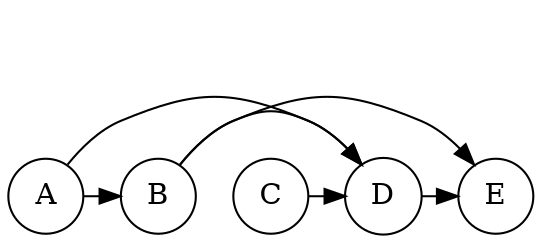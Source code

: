 digraph {
    {
    rank=same
    node [shape=circle]
    A B C D E
    }
    ordering=out
    x [style=invis]
    x -> {A B C D E} [style=invis]
    A -> B
    A -> D
    B -> D
    B -> E
    C -> D
    D -> E
}
